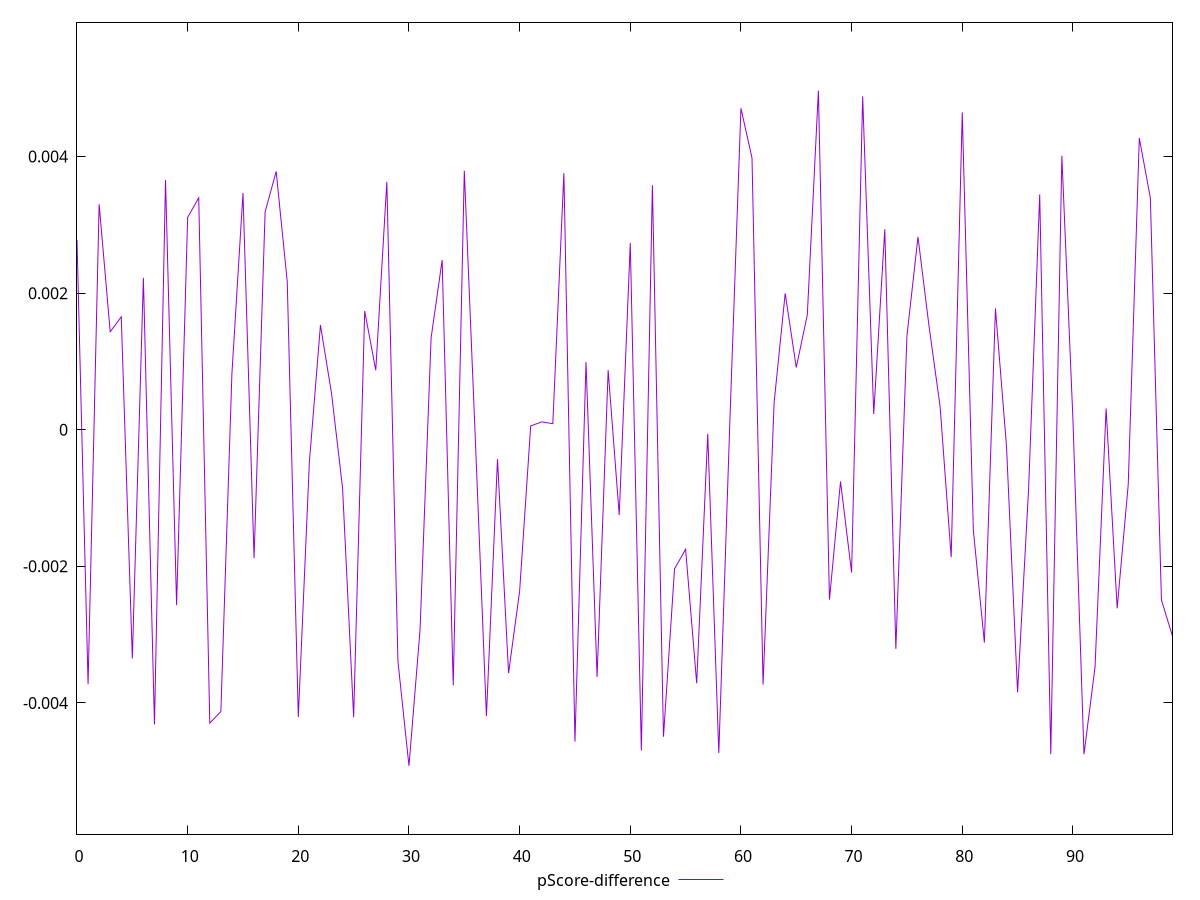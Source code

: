 reset

$pScoreDifference <<EOF
0 0.002780236478041709
1 -0.0037265668875903213
2 0.0033013241042768593
3 0.001434483847703727
4 0.0016527440918154834
5 -0.0033486517910463753
6 0.0022244739641550937
7 -0.004315423051458156
8 0.0036556800080507212
9 -0.0025673517822889513
10 0.0031091429326941533
11 0.0033957193062576496
12 -0.004295601773743163
13 -0.0041259803131478145
14 0.0008244133225319139
15 0.003465324462102015
16 -0.0018791276877905272
17 0.0031899151842998963
18 0.003781747017283177
19 0.0021657461479536178
20 -0.004204865722861273
21 -0.00047374573838687706
22 0.0015327820365358402
23 0.0005330735777392404
24 -0.0008546528385485197
25 -0.004209380467385726
26 0.0017378588134053796
27 0.0008710925478808695
28 0.0036300415013472698
29 -0.0033856539811313313
30 -0.004920782459455486
31 -0.002931049469554581
32 0.0013452769749938698
33 0.0024848928478784504
34 -0.003742651827283061
35 0.003791966170322847
36 -0.00015110404241791553
37 -0.004193322408732714
38 -0.0004295985974143157
39 -0.003563653407832823
40 -0.002362985074192969
41 0.000055263057146648364
42 0.00011532739912478718
43 0.00008889464759342935
44 0.0037582236207392983
45 -0.004566511771240678
46 0.0009896490951567527
47 -0.0036198903974630214
48 0.0008716938659339979
49 -0.0012487554503047837
50 0.002734248861423927
51 -0.004696401272438089
52 0.00357999862059577
53 -0.004494052321606712
54 -0.002036254533541615
55 -0.0017492569040833406
56 -0.0037123695720431282
57 -0.00005933273751279611
58 -0.004733078063183793
59 0.00012852693324194586
60 0.004706572957904553
61 0.003977845771505062
62 -0.0037308047835206137
63 0.00040023345929518506
64 0.001996908482087223
65 0.0009119724027692455
66 0.001685835390506707
67 0.004965577610533289
68 -0.0024885916596201207
69 -0.0007582914791017803
70 -0.002091808341085244
71 0.00488146018949176
72 0.00023091840832256683
73 0.0029355582439877237
74 -0.0032084049974946405
75 0.0013715988082548813
76 0.002823553312230165
77 0.001513568590639447
78 0.00033843107855557886
79 -0.001864867374027246
80 0.004646558274533641
81 -0.0014678924695600282
82 -0.0031166197463530776
83 0.0017739619308946297
84 -0.0002471054277470852
85 -0.003845330336867736
86 -0.0008506849049066956
87 0.003445802224302019
88 -0.0047507851189768635
89 0.004011680356071301
90 0.00015803201154074298
91 -0.004752379982041699
92 -0.0034741720510156338
93 0.00031197980040220674
94 -0.0026148808725063866
95 -0.0008005727980824329
96 0.004271038991314202
97 0.0033922373842246722
98 -0.002490542485967362
99 -0.0030241613712718163
EOF

set key outside below
set xrange [0:99]
set yrange [-0.005920782459455486:0.005965577610533289]
set trange [-0.005920782459455486:0.005965577610533289]
set terminal svg size 640, 500 enhanced background rgb 'white'
set output "reports/report_00027_2021-02-24T12-40-31.850Z/mainthread-work-breakdown/samples/music/pScore-difference/values.svg"

plot $pScoreDifference title "pScore-difference" with line

reset
